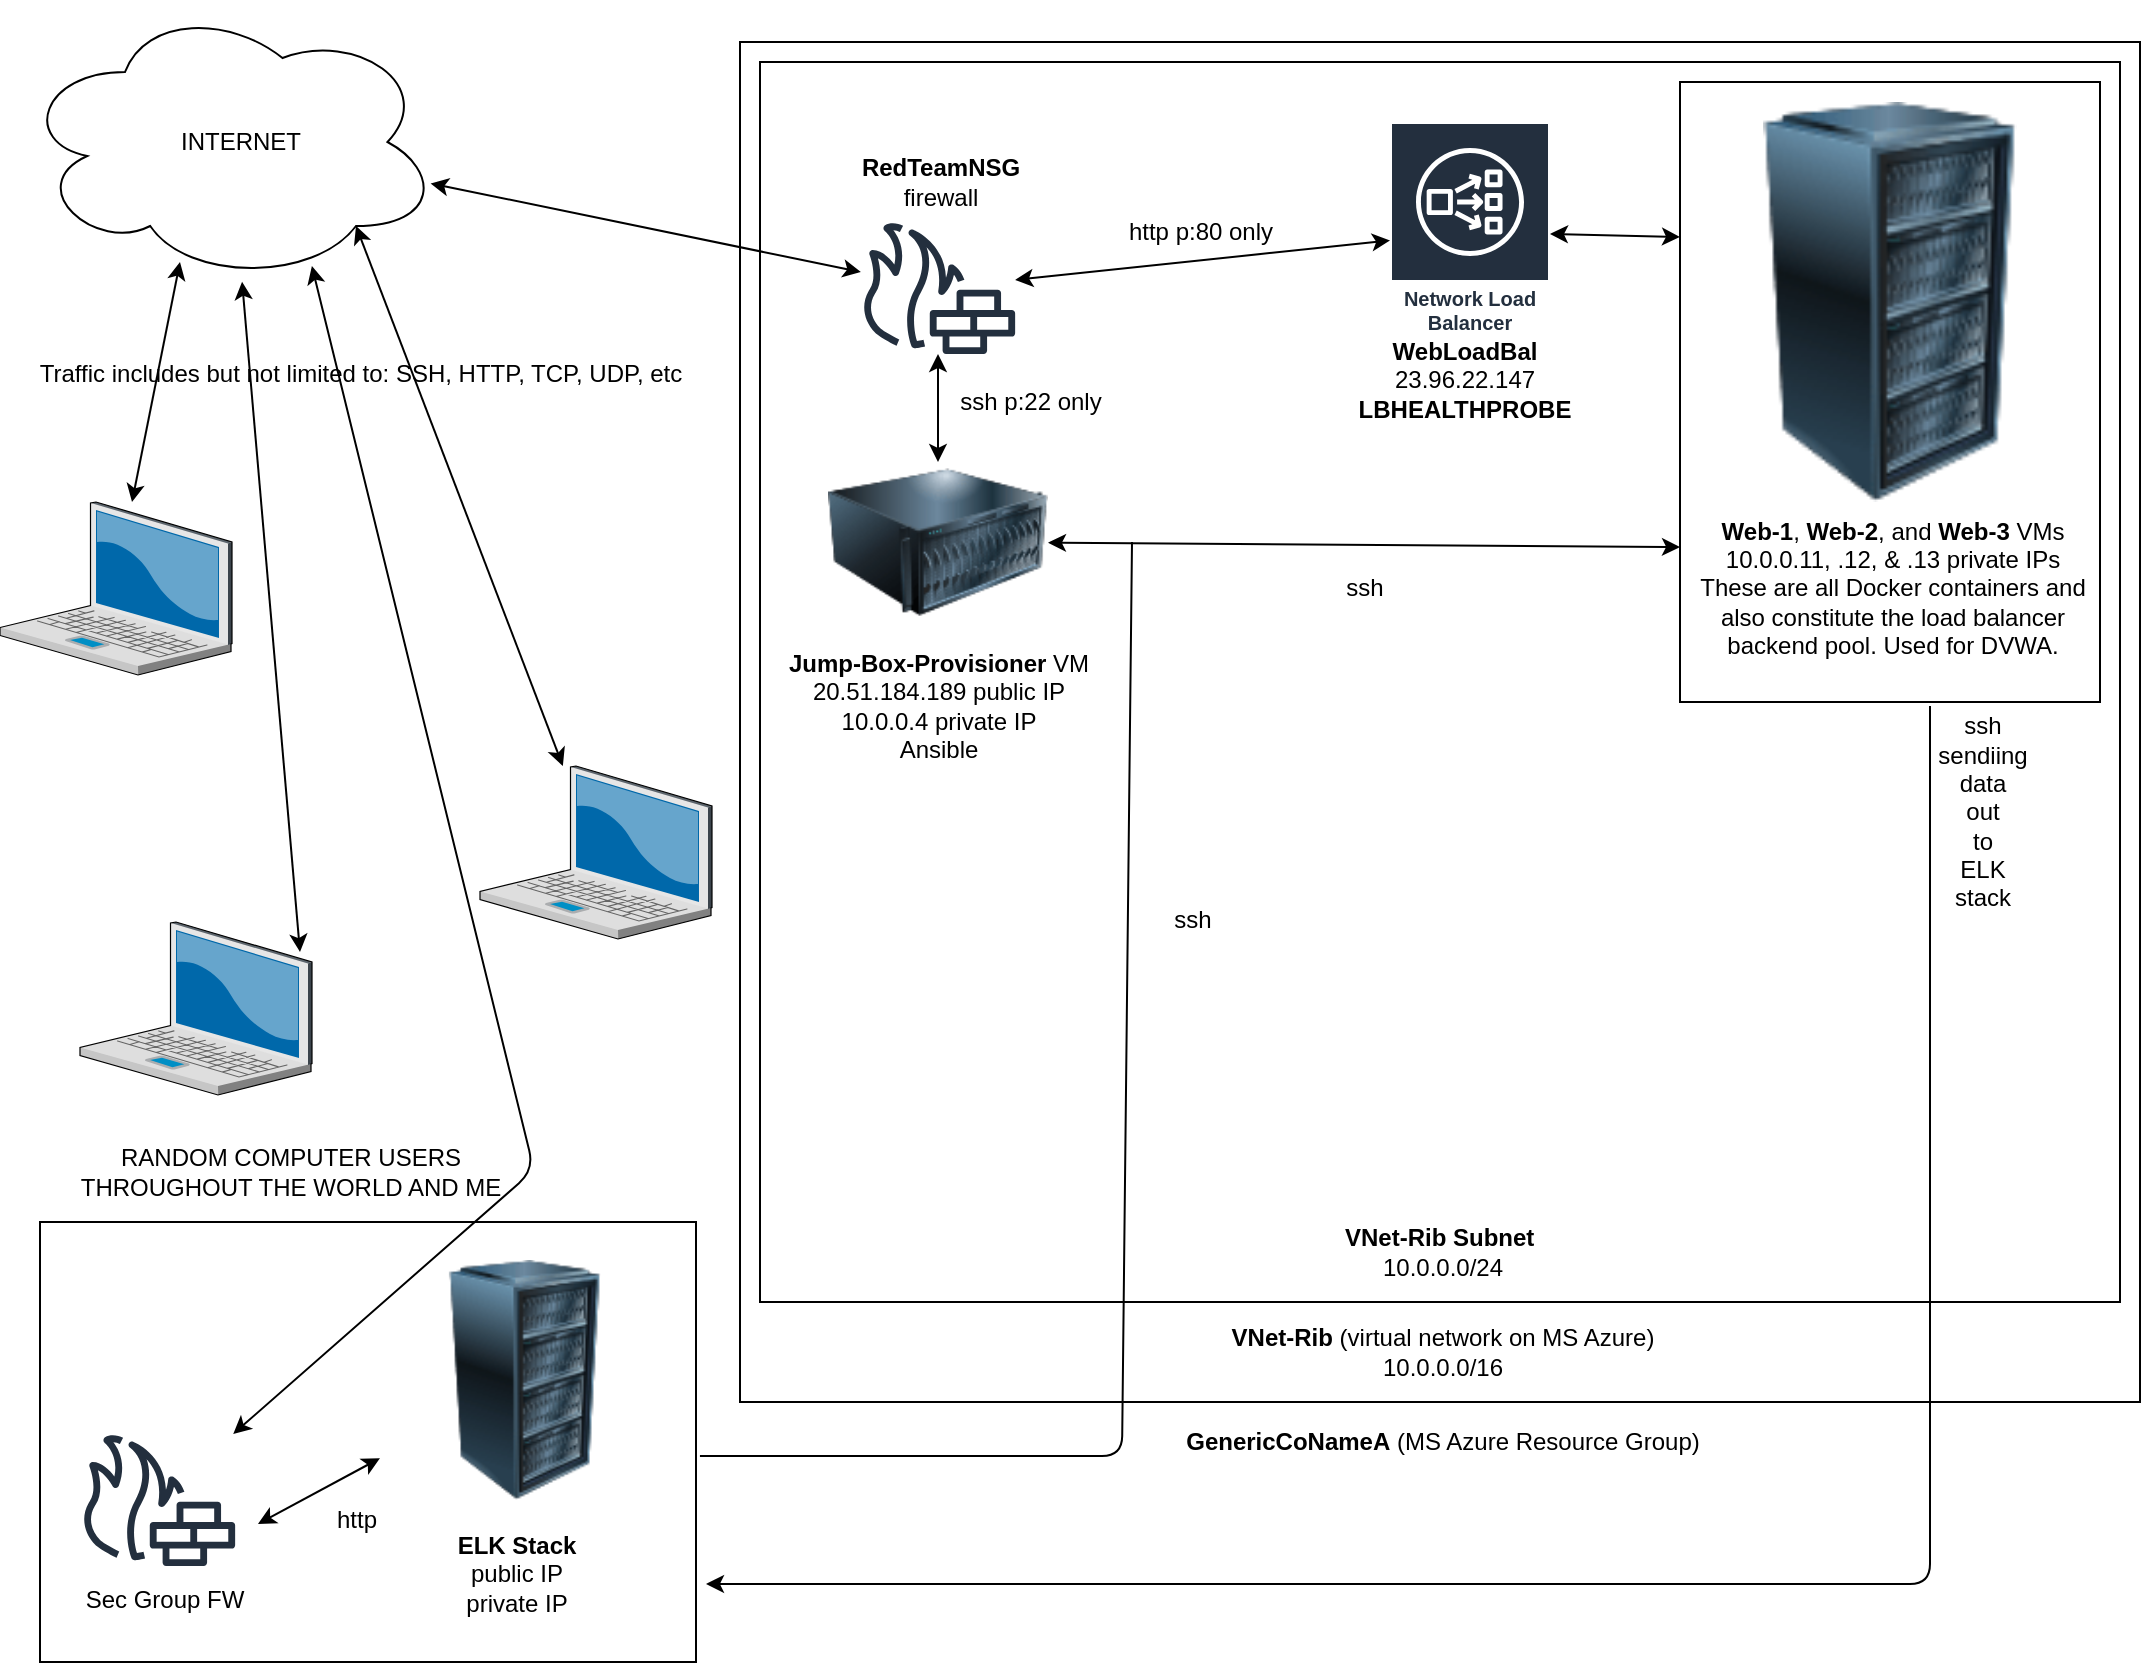 <mxfile version="14.4.3" type="device"><diagram id="7rZOcJJxo0jUr1iVbNR9" name="Page-1"><mxGraphModel dx="1422" dy="822" grid="0" gridSize="10" guides="1" tooltips="1" connect="1" arrows="1" fold="1" page="1" pageScale="1" pageWidth="1100" pageHeight="850" math="0" shadow="0"><root><mxCell id="0"/><mxCell id="1" parent="0"/><mxCell id="kHw-BRxvG7kTmX2g33aO-36" value="" style="rounded=0;whiteSpace=wrap;html=1;" parent="1" vertex="1"><mxGeometry x="840" y="40" width="220" height="350" as="geometry"/></mxCell><mxCell id="kHw-BRxvG7kTmX2g33aO-1" value="" style="verticalLabelPosition=bottom;aspect=fixed;html=1;verticalAlign=top;strokeColor=none;align=center;outlineConnect=0;shape=mxgraph.citrix.laptop_2;" parent="1" vertex="1"><mxGeometry x="50" y="460" width="116" height="86.5" as="geometry"/></mxCell><mxCell id="kHw-BRxvG7kTmX2g33aO-2" value="" style="ellipse;shape=cloud;whiteSpace=wrap;html=1;" parent="1" vertex="1"><mxGeometry x="20" width="210" height="140" as="geometry"/></mxCell><mxCell id="kHw-BRxvG7kTmX2g33aO-3" value="" style="verticalLabelPosition=bottom;aspect=fixed;html=1;verticalAlign=top;strokeColor=none;align=center;outlineConnect=0;shape=mxgraph.citrix.laptop_2;" parent="1" vertex="1"><mxGeometry x="250" y="382" width="116" height="86.5" as="geometry"/></mxCell><mxCell id="kHw-BRxvG7kTmX2g33aO-4" value="" style="verticalLabelPosition=bottom;aspect=fixed;html=1;verticalAlign=top;strokeColor=none;align=center;outlineConnect=0;shape=mxgraph.citrix.laptop_2;" parent="1" vertex="1"><mxGeometry x="10" y="250" width="116" height="86.5" as="geometry"/></mxCell><mxCell id="kHw-BRxvG7kTmX2g33aO-8" value="INTERNET" style="text;html=1;resizable=0;autosize=1;align=center;verticalAlign=middle;points=[];fillColor=none;strokeColor=none;rounded=0;" parent="1" vertex="1"><mxGeometry x="90" y="60" width="80" height="20" as="geometry"/></mxCell><mxCell id="kHw-BRxvG7kTmX2g33aO-9" value="RANDOM COMPUTER USERS&lt;br&gt;THROUGHOUT THE WORLD AND ME" style="text;html=1;resizable=0;autosize=1;align=center;verticalAlign=middle;points=[];fillColor=none;strokeColor=none;rounded=0;" parent="1" vertex="1"><mxGeometry x="40" y="570" width="230" height="30" as="geometry"/></mxCell><mxCell id="kHw-BRxvG7kTmX2g33aO-11" value="" style="rounded=0;whiteSpace=wrap;html=1;" parent="1" vertex="1"><mxGeometry x="380" y="20" width="700" height="680" as="geometry"/></mxCell><mxCell id="kHw-BRxvG7kTmX2g33aO-12" value="&lt;b&gt;GenericCoNameA&lt;/b&gt; (MS Azure Resource Group)" style="text;html=1;resizable=0;autosize=1;align=center;verticalAlign=middle;points=[];fillColor=none;strokeColor=none;rounded=0;" parent="1" vertex="1"><mxGeometry x="597" y="711" width="267" height="18" as="geometry"/></mxCell><mxCell id="kHw-BRxvG7kTmX2g33aO-13" value="" style="rounded=0;whiteSpace=wrap;html=1;" parent="1" vertex="1"><mxGeometry x="390" y="30" width="680" height="620" as="geometry"/></mxCell><mxCell id="kHw-BRxvG7kTmX2g33aO-14" value="&lt;b&gt;VNet-Rib&lt;/b&gt; (virtual network on MS Azure)&lt;br&gt;10.0.0.0/16" style="text;html=1;resizable=0;autosize=1;align=center;verticalAlign=middle;points=[];fillColor=none;strokeColor=none;rounded=0;" parent="1" vertex="1"><mxGeometry x="620" y="659" width="221" height="32" as="geometry"/></mxCell><mxCell id="kHw-BRxvG7kTmX2g33aO-15" value="&lt;b&gt;VNet-Rib&lt;/b&gt; &lt;b&gt;Subnet&lt;/b&gt;&amp;nbsp;&lt;br&gt;10.0.0.0/24" style="text;html=1;resizable=0;autosize=1;align=center;verticalAlign=middle;points=[];fillColor=none;strokeColor=none;rounded=0;" parent="1" vertex="1"><mxGeometry x="677" y="609" width="108" height="32" as="geometry"/></mxCell><mxCell id="kHw-BRxvG7kTmX2g33aO-16" value="" style="outlineConnect=0;fontColor=#232F3E;gradientColor=none;fillColor=#232F3E;strokeColor=none;dashed=0;verticalLabelPosition=bottom;verticalAlign=top;align=center;html=1;fontSize=12;fontStyle=0;aspect=fixed;pointerEvents=1;shape=mxgraph.aws4.generic_firewall;" parent="1" vertex="1"><mxGeometry x="440" y="110" width="78" height="66" as="geometry"/></mxCell><mxCell id="kHw-BRxvG7kTmX2g33aO-17" value="&lt;b&gt;RedTeamNSG&lt;/b&gt;&lt;br&gt;firewall" style="text;html=1;resizable=0;autosize=1;align=center;verticalAlign=middle;points=[];fillColor=none;strokeColor=none;rounded=0;" parent="1" vertex="1"><mxGeometry x="435" y="74" width="89" height="32" as="geometry"/></mxCell><mxCell id="kHw-BRxvG7kTmX2g33aO-18" value="Traffic includes but not limited to: SSH, HTTP, TCP, UDP, etc" style="text;html=1;resizable=0;autosize=1;align=center;verticalAlign=middle;points=[];fillColor=none;strokeColor=none;rounded=0;opacity=0;" parent="1" vertex="1"><mxGeometry x="20" y="176" width="340" height="20" as="geometry"/></mxCell><mxCell id="kHw-BRxvG7kTmX2g33aO-21" value="" style="endArrow=classic;startArrow=classic;html=1;" parent="1" source="kHw-BRxvG7kTmX2g33aO-2" target="kHw-BRxvG7kTmX2g33aO-16" edge="1"><mxGeometry width="50" height="50" relative="1" as="geometry"><mxPoint x="300" y="90" as="sourcePoint"/><mxPoint x="350" y="40" as="targetPoint"/></mxGeometry></mxCell><mxCell id="kHw-BRxvG7kTmX2g33aO-22" value="" style="endArrow=classic;startArrow=classic;html=1;" parent="1" target="kHw-BRxvG7kTmX2g33aO-2" edge="1"><mxGeometry width="50" height="50" relative="1" as="geometry"><mxPoint x="160" y="475" as="sourcePoint"/><mxPoint x="210" y="425" as="targetPoint"/></mxGeometry></mxCell><mxCell id="kHw-BRxvG7kTmX2g33aO-23" value="" style="endArrow=classic;startArrow=classic;html=1;" parent="1" edge="1"><mxGeometry width="50" height="50" relative="1" as="geometry"><mxPoint x="76" y="250" as="sourcePoint"/><mxPoint x="100" y="130" as="targetPoint"/></mxGeometry></mxCell><mxCell id="kHw-BRxvG7kTmX2g33aO-24" value="" style="endArrow=classic;startArrow=classic;html=1;exitX=0.8;exitY=0.8;exitDx=0;exitDy=0;exitPerimeter=0;" parent="1" source="kHw-BRxvG7kTmX2g33aO-2" target="kHw-BRxvG7kTmX2g33aO-3" edge="1"><mxGeometry width="50" height="50" relative="1" as="geometry"><mxPoint x="250" y="370" as="sourcePoint"/><mxPoint x="300" y="320" as="targetPoint"/></mxGeometry></mxCell><mxCell id="kHw-BRxvG7kTmX2g33aO-25" value="ssh p:22 only" style="text;html=1;resizable=0;autosize=1;align=center;verticalAlign=middle;points=[];fillColor=none;strokeColor=none;rounded=0;opacity=0;" parent="1" vertex="1"><mxGeometry x="480" y="190" width="90" height="20" as="geometry"/></mxCell><mxCell id="kHw-BRxvG7kTmX2g33aO-31" value="Network Load Balancer" style="outlineConnect=0;fontColor=#232F3E;gradientColor=none;strokeColor=#ffffff;fillColor=#232F3E;dashed=0;verticalLabelPosition=middle;verticalAlign=bottom;align=center;html=1;whiteSpace=wrap;fontSize=10;fontStyle=1;spacing=3;shape=mxgraph.aws4.productIcon;prIcon=mxgraph.aws4.network_load_balancer;" parent="1" vertex="1"><mxGeometry x="705" y="60" width="80" height="110" as="geometry"/></mxCell><mxCell id="kHw-BRxvG7kTmX2g33aO-32" value="" style="endArrow=classic;startArrow=classic;html=1;" parent="1" source="kHw-BRxvG7kTmX2g33aO-16" target="kHw-BRxvG7kTmX2g33aO-31" edge="1"><mxGeometry width="50" height="50" relative="1" as="geometry"><mxPoint x="580" y="140" as="sourcePoint"/><mxPoint x="630" y="90" as="targetPoint"/></mxGeometry></mxCell><mxCell id="kHw-BRxvG7kTmX2g33aO-33" value="http p:80 only" style="text;html=1;resizable=0;autosize=1;align=center;verticalAlign=middle;points=[];fillColor=none;strokeColor=none;rounded=0;" parent="1" vertex="1"><mxGeometry x="569" y="106" width="82" height="18" as="geometry"/></mxCell><mxCell id="kHw-BRxvG7kTmX2g33aO-37" value="" style="rounded=0;whiteSpace=wrap;html=1;" parent="1" vertex="1"><mxGeometry x="850" y="40" width="210" height="310" as="geometry"/></mxCell><mxCell id="kHw-BRxvG7kTmX2g33aO-38" value="" style="image;html=1;image=img/lib/clip_art/computers/Server_Rack_128x128.png" parent="1" vertex="1"><mxGeometry x="860" y="50" width="190" height="200" as="geometry"/></mxCell><mxCell id="kHw-BRxvG7kTmX2g33aO-39" value="&lt;b&gt;Web-1&lt;/b&gt;, &lt;b&gt;Web-2&lt;/b&gt;, and &lt;b&gt;Web-3&lt;/b&gt; VMs&lt;br&gt;10.0.0.11, .12, &amp;amp; .13 private IPs&lt;br&gt;These are all Docker containers and&lt;br&gt;also constitute the load balancer&lt;br&gt;backend pool. Used for DVWA." style="text;html=1;resizable=0;autosize=1;align=center;verticalAlign=middle;points=[];fillColor=none;strokeColor=none;rounded=0;" parent="1" vertex="1"><mxGeometry x="854" y="256.25" width="203" height="74" as="geometry"/></mxCell><mxCell id="kHw-BRxvG7kTmX2g33aO-40" value="" style="endArrow=classic;startArrow=classic;html=1;entryX=0;entryY=0.25;entryDx=0;entryDy=0;" parent="1" source="kHw-BRxvG7kTmX2g33aO-31" target="kHw-BRxvG7kTmX2g33aO-37" edge="1"><mxGeometry width="50" height="50" relative="1" as="geometry"><mxPoint x="800" y="140" as="sourcePoint"/><mxPoint x="850" y="90" as="targetPoint"/></mxGeometry></mxCell><mxCell id="kHw-BRxvG7kTmX2g33aO-42" value="" style="image;html=1;image=img/lib/clip_art/computers/Server_128x128.png" parent="1" vertex="1"><mxGeometry x="424" y="230" width="110" height="80" as="geometry"/></mxCell><mxCell id="kHw-BRxvG7kTmX2g33aO-43" value="" style="endArrow=classic;startArrow=classic;html=1;entryX=0;entryY=0.75;entryDx=0;entryDy=0;" parent="1" source="kHw-BRxvG7kTmX2g33aO-42" target="kHw-BRxvG7kTmX2g33aO-37" edge="1"><mxGeometry width="50" height="50" relative="1" as="geometry"><mxPoint x="650" y="270" as="sourcePoint"/><mxPoint x="700" y="220" as="targetPoint"/></mxGeometry></mxCell><mxCell id="kHw-BRxvG7kTmX2g33aO-44" value="" style="endArrow=classic;startArrow=classic;html=1;" parent="1" source="kHw-BRxvG7kTmX2g33aO-42" target="kHw-BRxvG7kTmX2g33aO-16" edge="1"><mxGeometry width="50" height="50" relative="1" as="geometry"><mxPoint x="454" y="230" as="sourcePoint"/><mxPoint x="504" y="180" as="targetPoint"/></mxGeometry></mxCell><mxCell id="kHw-BRxvG7kTmX2g33aO-45" value="&lt;b&gt;Jump-Box-Provisioner&lt;/b&gt; VM&lt;br&gt;20.51.184.189 public IP&lt;br&gt;10.0.0.4 private IP&lt;br&gt;Ansible" style="text;html=1;resizable=0;autosize=1;align=center;verticalAlign=middle;points=[];fillColor=none;strokeColor=none;rounded=0;" parent="1" vertex="1"><mxGeometry x="399" y="322" width="160" height="60" as="geometry"/></mxCell><mxCell id="kHw-BRxvG7kTmX2g33aO-46" value="ssh" style="text;html=1;resizable=0;autosize=1;align=center;verticalAlign=middle;points=[];fillColor=none;strokeColor=none;rounded=0;" parent="1" vertex="1"><mxGeometry x="677" y="283.25" width="30" height="20" as="geometry"/></mxCell><mxCell id="kHw-BRxvG7kTmX2g33aO-47" value="&lt;b&gt;WebLoadBal&lt;/b&gt;&lt;br&gt;23.96.22.147&lt;br&gt;&lt;b&gt;LBHEALTHPROBE&lt;/b&gt;" style="text;html=1;resizable=0;autosize=1;align=center;verticalAlign=middle;points=[];fillColor=none;strokeColor=none;rounded=0;" parent="1" vertex="1"><mxGeometry x="684" y="166" width="116" height="46" as="geometry"/></mxCell><mxCell id="O5G4r2CIeRuusQzAIrAn-3" value="" style="endArrow=none;startArrow=classic;html=1;" edge="1" parent="1"><mxGeometry width="50" height="50" relative="1" as="geometry"><mxPoint x="363" y="791" as="sourcePoint"/><mxPoint x="975" y="352" as="targetPoint"/><Array as="points"><mxPoint x="975" y="791"/><mxPoint x="975" y="469"/></Array></mxGeometry></mxCell><mxCell id="O5G4r2CIeRuusQzAIrAn-4" value="" style="rounded=0;whiteSpace=wrap;html=1;" vertex="1" parent="1"><mxGeometry x="30" y="610" width="328" height="220" as="geometry"/></mxCell><mxCell id="O5G4r2CIeRuusQzAIrAn-6" value="" style="image;html=1;image=img/lib/clip_art/computers/Server_Rack_128x128.png" vertex="1" parent="1"><mxGeometry x="200" y="629" width="145" height="120" as="geometry"/></mxCell><mxCell id="O5G4r2CIeRuusQzAIrAn-7" value="ssh&lt;br&gt;sendiing&lt;br&gt;data&lt;br&gt;out&lt;br&gt;to&lt;br&gt;ELK&lt;br&gt;stack" style="text;html=1;resizable=0;autosize=1;align=center;verticalAlign=middle;points=[];fillColor=none;strokeColor=none;rounded=0;" vertex="1" parent="1"><mxGeometry x="973" y="354" width="55" height="102" as="geometry"/></mxCell><mxCell id="O5G4r2CIeRuusQzAIrAn-8" value="" style="outlineConnect=0;fontColor=#232F3E;gradientColor=none;fillColor=#232F3E;strokeColor=none;dashed=0;verticalLabelPosition=bottom;verticalAlign=top;align=center;html=1;fontSize=12;fontStyle=0;aspect=fixed;pointerEvents=1;shape=mxgraph.aws4.generic_firewall;" vertex="1" parent="1"><mxGeometry x="50" y="716" width="78" height="66" as="geometry"/></mxCell><mxCell id="O5G4r2CIeRuusQzAIrAn-9" value="&lt;b&gt;ELK Stack&lt;/b&gt;&lt;br&gt;public IP&lt;br&gt;private IP" style="text;html=1;resizable=0;autosize=1;align=center;verticalAlign=middle;points=[];fillColor=none;strokeColor=none;rounded=0;" vertex="1" parent="1"><mxGeometry x="233.5" y="763" width="69" height="46" as="geometry"/></mxCell><mxCell id="O5G4r2CIeRuusQzAIrAn-11" value="" style="endArrow=classic;startArrow=classic;html=1;entryX=0.695;entryY=0.943;entryDx=0;entryDy=0;entryPerimeter=0;" edge="1" parent="1" source="O5G4r2CIeRuusQzAIrAn-8" target="kHw-BRxvG7kTmX2g33aO-2"><mxGeometry width="50" height="50" relative="1" as="geometry"><mxPoint x="309" y="607" as="sourcePoint"/><mxPoint x="304" y="650" as="targetPoint"/><Array as="points"><mxPoint x="277" y="584"/></Array></mxGeometry></mxCell><mxCell id="O5G4r2CIeRuusQzAIrAn-12" value="Sec Group FW" style="text;html=1;resizable=0;autosize=1;align=center;verticalAlign=middle;points=[];fillColor=none;strokeColor=none;rounded=0;" vertex="1" parent="1"><mxGeometry x="47" y="790" width="89" height="18" as="geometry"/></mxCell><mxCell id="O5G4r2CIeRuusQzAIrAn-13" value="" style="endArrow=none;html=1;exitX=1.006;exitY=0.532;exitDx=0;exitDy=0;exitPerimeter=0;" edge="1" parent="1" source="O5G4r2CIeRuusQzAIrAn-4"><mxGeometry width="50" height="50" relative="1" as="geometry"><mxPoint x="554" y="504" as="sourcePoint"/><mxPoint x="576" y="270" as="targetPoint"/><Array as="points"><mxPoint x="571" y="727"/></Array></mxGeometry></mxCell><mxCell id="O5G4r2CIeRuusQzAIrAn-15" value="ssh" style="text;html=1;resizable=0;autosize=1;align=center;verticalAlign=middle;points=[];fillColor=none;strokeColor=none;rounded=0;" vertex="1" parent="1"><mxGeometry x="591" y="449.5" width="29" height="18" as="geometry"/></mxCell><mxCell id="O5G4r2CIeRuusQzAIrAn-17" value="" style="endArrow=classic;startArrow=classic;html=1;" edge="1" parent="1" target="O5G4r2CIeRuusQzAIrAn-6"><mxGeometry width="50" height="50" relative="1" as="geometry"><mxPoint x="139" y="761" as="sourcePoint"/><mxPoint x="191" y="734" as="targetPoint"/></mxGeometry></mxCell><mxCell id="O5G4r2CIeRuusQzAIrAn-18" value="http" style="text;html=1;resizable=0;autosize=1;align=center;verticalAlign=middle;points=[];fillColor=none;strokeColor=none;rounded=0;" vertex="1" parent="1"><mxGeometry x="173" y="750" width="30" height="18" as="geometry"/></mxCell></root></mxGraphModel></diagram></mxfile>